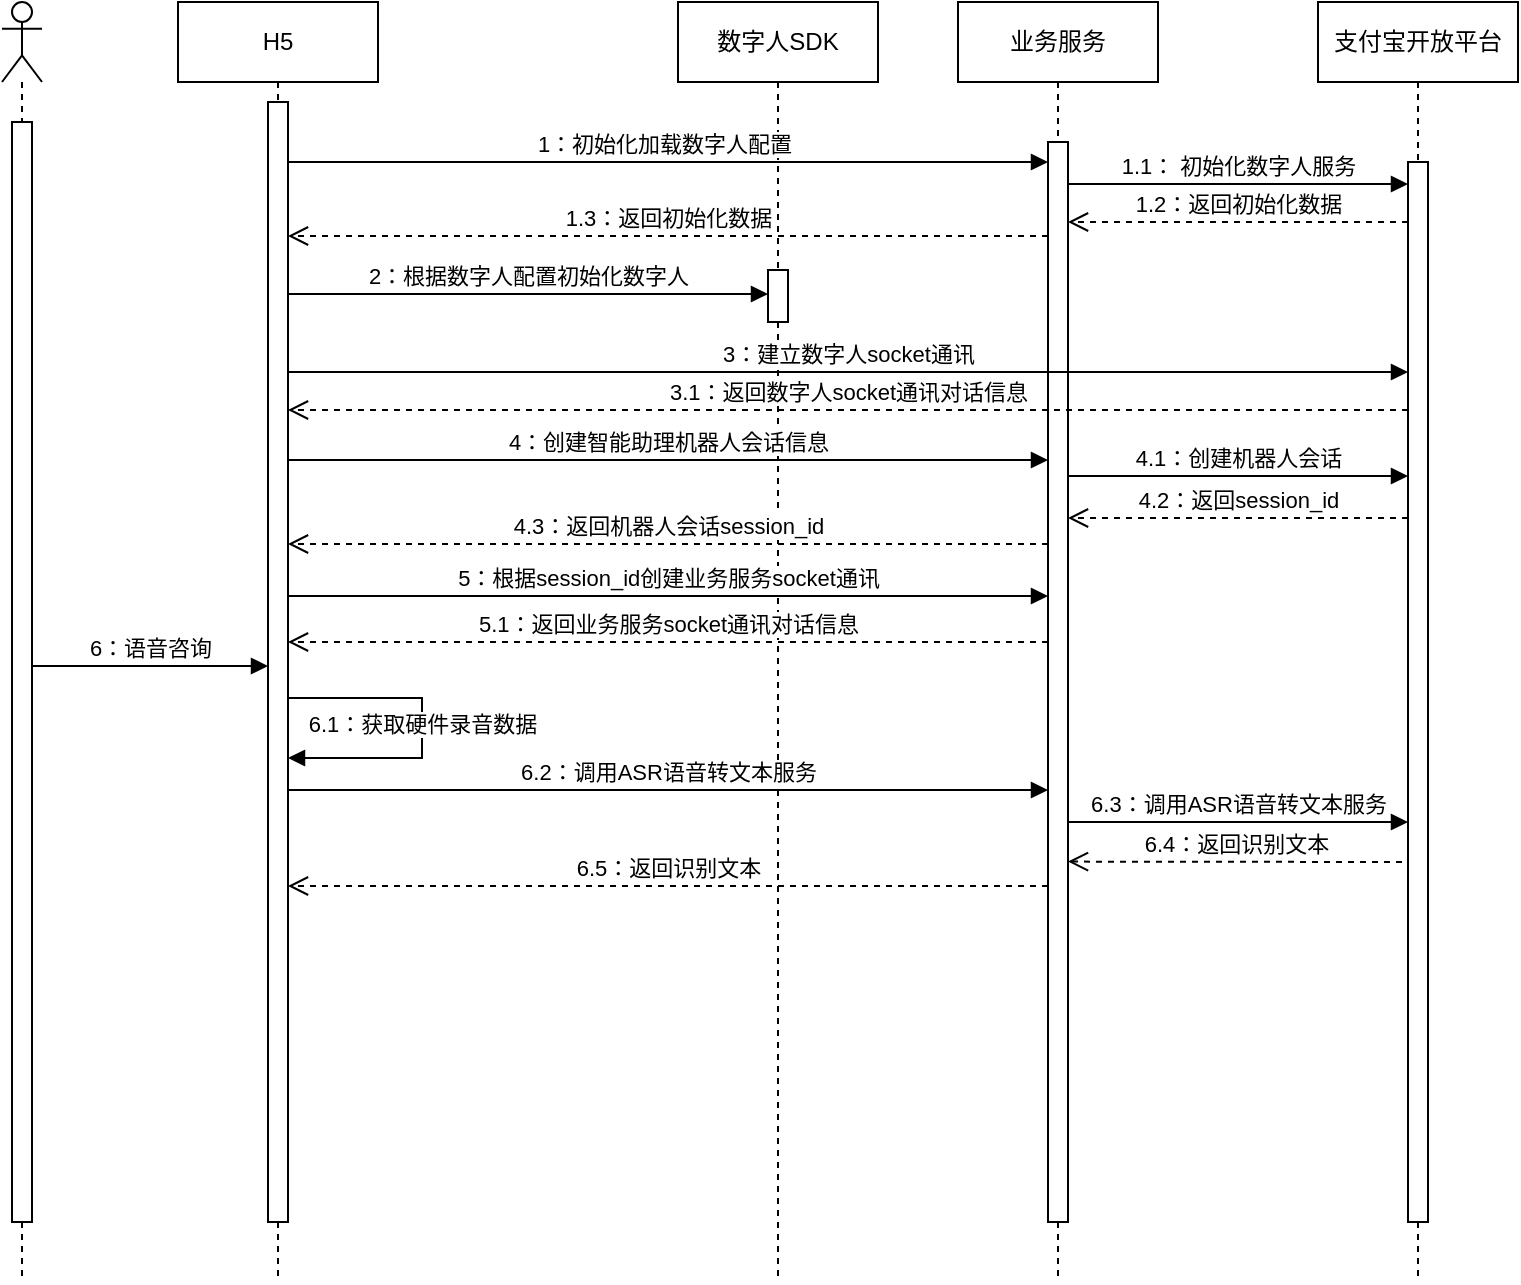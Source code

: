 <mxfile version="25.0.1">
  <diagram name="Page-1" id="2YBvvXClWsGukQMizWep">
    <mxGraphModel dx="1207" dy="545" grid="1" gridSize="10" guides="1" tooltips="1" connect="1" arrows="1" fold="1" page="1" pageScale="1" pageWidth="850" pageHeight="1100" math="0" shadow="0">
      <root>
        <mxCell id="0" />
        <mxCell id="1" parent="0" />
        <mxCell id="aM9ryv3xv72pqoxQDRHE-1" value="数字人SDK" style="shape=umlLifeline;perimeter=lifelinePerimeter;whiteSpace=wrap;html=1;container=0;dropTarget=0;collapsible=0;recursiveResize=0;outlineConnect=0;portConstraint=eastwest;newEdgeStyle={&quot;edgeStyle&quot;:&quot;elbowEdgeStyle&quot;,&quot;elbow&quot;:&quot;vertical&quot;,&quot;curved&quot;:0,&quot;rounded&quot;:0};" parent="1" vertex="1">
          <mxGeometry x="388" y="40" width="100" height="640" as="geometry" />
        </mxCell>
        <mxCell id="aM9ryv3xv72pqoxQDRHE-4" value="" style="html=1;points=[];perimeter=orthogonalPerimeter;outlineConnect=0;targetShapes=umlLifeline;portConstraint=eastwest;newEdgeStyle={&quot;edgeStyle&quot;:&quot;elbowEdgeStyle&quot;,&quot;elbow&quot;:&quot;vertical&quot;,&quot;curved&quot;:0,&quot;rounded&quot;:0};" parent="aM9ryv3xv72pqoxQDRHE-1" vertex="1">
          <mxGeometry x="45" y="134" width="10" height="26" as="geometry" />
        </mxCell>
        <mxCell id="aM9ryv3xv72pqoxQDRHE-5" value="业务服务" style="shape=umlLifeline;perimeter=lifelinePerimeter;whiteSpace=wrap;html=1;container=0;dropTarget=0;collapsible=0;recursiveResize=0;outlineConnect=0;portConstraint=eastwest;newEdgeStyle={&quot;edgeStyle&quot;:&quot;elbowEdgeStyle&quot;,&quot;elbow&quot;:&quot;vertical&quot;,&quot;curved&quot;:0,&quot;rounded&quot;:0};" parent="1" vertex="1">
          <mxGeometry x="528" y="40" width="100" height="640" as="geometry" />
        </mxCell>
        <mxCell id="aM9ryv3xv72pqoxQDRHE-6" value="" style="html=1;points=[];perimeter=orthogonalPerimeter;outlineConnect=0;targetShapes=umlLifeline;portConstraint=eastwest;newEdgeStyle={&quot;edgeStyle&quot;:&quot;elbowEdgeStyle&quot;,&quot;elbow&quot;:&quot;vertical&quot;,&quot;curved&quot;:0,&quot;rounded&quot;:0};" parent="aM9ryv3xv72pqoxQDRHE-5" vertex="1">
          <mxGeometry x="45" y="70" width="10" height="540" as="geometry" />
        </mxCell>
        <mxCell id="aM9ryv3xv72pqoxQDRHE-7" value="1：初始化加载数字人配置" style="html=1;verticalAlign=bottom;endArrow=block;edgeStyle=elbowEdgeStyle;elbow=vertical;curved=0;rounded=0;" parent="1" source="rcD4D6zJPvwMkZZzgvtl-10" target="aM9ryv3xv72pqoxQDRHE-6" edge="1">
          <mxGeometry relative="1" as="geometry">
            <mxPoint x="328" y="120" as="sourcePoint" />
            <Array as="points">
              <mxPoint x="413" y="120" />
            </Array>
          </mxGeometry>
        </mxCell>
        <mxCell id="rcD4D6zJPvwMkZZzgvtl-2" value="支付宝开放平台" style="shape=umlLifeline;perimeter=lifelinePerimeter;whiteSpace=wrap;html=1;container=0;dropTarget=0;collapsible=0;recursiveResize=0;outlineConnect=0;portConstraint=eastwest;newEdgeStyle={&quot;edgeStyle&quot;:&quot;elbowEdgeStyle&quot;,&quot;elbow&quot;:&quot;vertical&quot;,&quot;curved&quot;:0,&quot;rounded&quot;:0};" vertex="1" parent="1">
          <mxGeometry x="708" y="40" width="100" height="640" as="geometry" />
        </mxCell>
        <mxCell id="rcD4D6zJPvwMkZZzgvtl-3" value="" style="html=1;points=[];perimeter=orthogonalPerimeter;outlineConnect=0;targetShapes=umlLifeline;portConstraint=eastwest;newEdgeStyle={&quot;edgeStyle&quot;:&quot;elbowEdgeStyle&quot;,&quot;elbow&quot;:&quot;vertical&quot;,&quot;curved&quot;:0,&quot;rounded&quot;:0};" vertex="1" parent="rcD4D6zJPvwMkZZzgvtl-2">
          <mxGeometry x="45" y="80" width="10" height="530" as="geometry" />
        </mxCell>
        <mxCell id="rcD4D6zJPvwMkZZzgvtl-10" value="H5" style="shape=umlLifeline;perimeter=lifelinePerimeter;whiteSpace=wrap;html=1;container=0;dropTarget=0;collapsible=0;recursiveResize=0;outlineConnect=0;portConstraint=eastwest;newEdgeStyle={&quot;edgeStyle&quot;:&quot;elbowEdgeStyle&quot;,&quot;elbow&quot;:&quot;vertical&quot;,&quot;curved&quot;:0,&quot;rounded&quot;:0};" vertex="1" parent="1">
          <mxGeometry x="138" y="40" width="100" height="640" as="geometry" />
        </mxCell>
        <mxCell id="rcD4D6zJPvwMkZZzgvtl-13" value="" style="html=1;points=[];perimeter=orthogonalPerimeter;outlineConnect=0;targetShapes=umlLifeline;portConstraint=eastwest;newEdgeStyle={&quot;edgeStyle&quot;:&quot;elbowEdgeStyle&quot;,&quot;elbow&quot;:&quot;vertical&quot;,&quot;curved&quot;:0,&quot;rounded&quot;:0};" vertex="1" parent="rcD4D6zJPvwMkZZzgvtl-10">
          <mxGeometry x="45" y="50" width="10" height="560" as="geometry" />
        </mxCell>
        <mxCell id="rcD4D6zJPvwMkZZzgvtl-39" value="6.1：获取硬件录音数据" style="html=1;verticalAlign=bottom;endArrow=block;curved=0;rounded=0;" edge="1" parent="rcD4D6zJPvwMkZZzgvtl-10">
          <mxGeometry x="0.085" width="80" relative="1" as="geometry">
            <mxPoint x="55" y="348" as="sourcePoint" />
            <mxPoint x="55" y="378" as="targetPoint" />
            <Array as="points">
              <mxPoint x="122" y="348" />
              <mxPoint x="122" y="378" />
            </Array>
            <mxPoint as="offset" />
          </mxGeometry>
        </mxCell>
        <mxCell id="rcD4D6zJPvwMkZZzgvtl-15" value="1.3：返回初始化数据" style="html=1;verticalAlign=bottom;endArrow=open;dashed=1;endSize=8;edgeStyle=elbowEdgeStyle;elbow=vertical;curved=0;rounded=0;" edge="1" parent="1" source="aM9ryv3xv72pqoxQDRHE-6" target="rcD4D6zJPvwMkZZzgvtl-13">
          <mxGeometry relative="1" as="geometry">
            <mxPoint x="203" y="157" as="targetPoint" />
            <Array as="points">
              <mxPoint x="423" y="157" />
            </Array>
            <mxPoint x="483" y="157" as="sourcePoint" />
          </mxGeometry>
        </mxCell>
        <mxCell id="rcD4D6zJPvwMkZZzgvtl-18" value="1.2：返回初始化数据" style="html=1;verticalAlign=bottom;endArrow=open;dashed=1;endSize=8;edgeStyle=elbowEdgeStyle;elbow=vertical;curved=0;rounded=0;" edge="1" parent="1" target="aM9ryv3xv72pqoxQDRHE-6">
          <mxGeometry relative="1" as="geometry">
            <mxPoint x="618" y="150" as="targetPoint" />
            <Array as="points">
              <mxPoint x="693" y="150" />
            </Array>
            <mxPoint x="753" y="150" as="sourcePoint" />
          </mxGeometry>
        </mxCell>
        <mxCell id="rcD4D6zJPvwMkZZzgvtl-23" value="3.1：返回数字人socket通讯对话信息" style="html=1;verticalAlign=bottom;endArrow=open;dashed=1;endSize=8;curved=0;rounded=0;" edge="1" parent="1">
          <mxGeometry relative="1" as="geometry">
            <mxPoint x="753" y="244" as="sourcePoint" />
            <mxPoint x="193" y="244" as="targetPoint" />
          </mxGeometry>
        </mxCell>
        <mxCell id="rcD4D6zJPvwMkZZzgvtl-25" value="2：根据数字人配置初始化数字人" style="html=1;verticalAlign=bottom;endArrow=block;curved=0;rounded=0;" edge="1" parent="1">
          <mxGeometry width="80" relative="1" as="geometry">
            <mxPoint x="193" y="186" as="sourcePoint" />
            <mxPoint x="433" y="186" as="targetPoint" />
          </mxGeometry>
        </mxCell>
        <mxCell id="rcD4D6zJPvwMkZZzgvtl-26" value="1.1： 初始化数字人服务" style="html=1;verticalAlign=bottom;endArrow=block;curved=0;rounded=0;" edge="1" parent="1">
          <mxGeometry width="80" relative="1" as="geometry">
            <mxPoint x="583" y="131" as="sourcePoint" />
            <mxPoint x="753" y="131" as="targetPoint" />
          </mxGeometry>
        </mxCell>
        <mxCell id="rcD4D6zJPvwMkZZzgvtl-27" value="3：建立数字人socket通讯" style="html=1;verticalAlign=bottom;endArrow=block;curved=0;rounded=0;" edge="1" parent="1">
          <mxGeometry width="80" relative="1" as="geometry">
            <mxPoint x="193" y="225" as="sourcePoint" />
            <mxPoint x="753" y="225" as="targetPoint" />
          </mxGeometry>
        </mxCell>
        <mxCell id="rcD4D6zJPvwMkZZzgvtl-28" value="4：创建智能助理机器人会话信息" style="html=1;verticalAlign=bottom;endArrow=block;curved=0;rounded=0;" edge="1" parent="1">
          <mxGeometry width="80" relative="1" as="geometry">
            <mxPoint x="193" y="269" as="sourcePoint" />
            <mxPoint x="573" y="269" as="targetPoint" />
          </mxGeometry>
        </mxCell>
        <mxCell id="rcD4D6zJPvwMkZZzgvtl-29" value="4.3：返回机器人会话session_id" style="html=1;verticalAlign=bottom;endArrow=open;dashed=1;endSize=8;curved=0;rounded=0;" edge="1" parent="1">
          <mxGeometry relative="1" as="geometry">
            <mxPoint x="573" y="311" as="sourcePoint" />
            <mxPoint x="193" y="311" as="targetPoint" />
          </mxGeometry>
        </mxCell>
        <mxCell id="rcD4D6zJPvwMkZZzgvtl-30" value="5：根据session_id创建业务服务socket通讯" style="html=1;verticalAlign=bottom;endArrow=block;curved=0;rounded=0;" edge="1" parent="1">
          <mxGeometry width="80" relative="1" as="geometry">
            <mxPoint x="193" y="337" as="sourcePoint" />
            <mxPoint x="573" y="337" as="targetPoint" />
          </mxGeometry>
        </mxCell>
        <mxCell id="rcD4D6zJPvwMkZZzgvtl-31" value="5.1：返回业务服务socket通讯对话信息" style="html=1;verticalAlign=bottom;endArrow=open;dashed=1;endSize=8;curved=0;rounded=0;" edge="1" parent="1">
          <mxGeometry relative="1" as="geometry">
            <mxPoint x="573" y="360" as="sourcePoint" />
            <mxPoint x="193" y="360" as="targetPoint" />
          </mxGeometry>
        </mxCell>
        <mxCell id="rcD4D6zJPvwMkZZzgvtl-34" value="" style="shape=umlLifeline;perimeter=lifelinePerimeter;whiteSpace=wrap;html=1;container=1;dropTarget=0;collapsible=0;recursiveResize=0;outlineConnect=0;portConstraint=eastwest;newEdgeStyle={&quot;curved&quot;:0,&quot;rounded&quot;:0};participant=umlActor;" vertex="1" parent="1">
          <mxGeometry x="50" y="40" width="20" height="640" as="geometry" />
        </mxCell>
        <mxCell id="rcD4D6zJPvwMkZZzgvtl-37" value="" style="html=1;points=[[0,0,0,0,5],[0,1,0,0,-5],[1,0,0,0,5],[1,1,0,0,-5]];perimeter=orthogonalPerimeter;outlineConnect=0;targetShapes=umlLifeline;portConstraint=eastwest;newEdgeStyle={&quot;curved&quot;:0,&quot;rounded&quot;:0};" vertex="1" parent="rcD4D6zJPvwMkZZzgvtl-34">
          <mxGeometry x="5" y="60" width="10" height="550" as="geometry" />
        </mxCell>
        <mxCell id="rcD4D6zJPvwMkZZzgvtl-38" value="6：语音咨询" style="html=1;verticalAlign=bottom;endArrow=block;curved=0;rounded=0;" edge="1" parent="1">
          <mxGeometry width="80" relative="1" as="geometry">
            <mxPoint x="65" y="372" as="sourcePoint" />
            <mxPoint x="183" y="372" as="targetPoint" />
          </mxGeometry>
        </mxCell>
        <mxCell id="rcD4D6zJPvwMkZZzgvtl-40" value="4.1：创建机器人会话" style="html=1;verticalAlign=bottom;endArrow=block;curved=0;rounded=0;" edge="1" parent="1" source="aM9ryv3xv72pqoxQDRHE-6">
          <mxGeometry width="80" relative="1" as="geometry">
            <mxPoint x="600" y="277" as="sourcePoint" />
            <mxPoint x="753" y="277" as="targetPoint" />
          </mxGeometry>
        </mxCell>
        <mxCell id="rcD4D6zJPvwMkZZzgvtl-41" value="4.2：返回session_id" style="html=1;verticalAlign=bottom;endArrow=open;dashed=1;endSize=8;curved=0;rounded=0;" edge="1" parent="1" source="rcD4D6zJPvwMkZZzgvtl-3">
          <mxGeometry relative="1" as="geometry">
            <mxPoint x="757.5" y="298" as="sourcePoint" />
            <mxPoint x="583" y="298" as="targetPoint" />
          </mxGeometry>
        </mxCell>
        <mxCell id="rcD4D6zJPvwMkZZzgvtl-42" value="6.2：调用ASR语音转文本服务" style="html=1;verticalAlign=bottom;endArrow=block;curved=0;rounded=0;" edge="1" parent="1">
          <mxGeometry width="80" relative="1" as="geometry">
            <mxPoint x="193" y="434" as="sourcePoint" />
            <mxPoint x="573" y="434" as="targetPoint" />
          </mxGeometry>
        </mxCell>
        <mxCell id="rcD4D6zJPvwMkZZzgvtl-43" value="6.3：调用ASR语音转文本服务" style="html=1;verticalAlign=bottom;endArrow=block;curved=0;rounded=0;" edge="1" parent="1">
          <mxGeometry width="80" relative="1" as="geometry">
            <mxPoint x="583" y="450" as="sourcePoint" />
            <mxPoint x="753" y="450" as="targetPoint" />
          </mxGeometry>
        </mxCell>
        <mxCell id="rcD4D6zJPvwMkZZzgvtl-44" value="6.4：返回识别文本" style="html=1;verticalAlign=bottom;endArrow=open;dashed=1;endSize=8;curved=0;rounded=0;" edge="1" parent="1">
          <mxGeometry relative="1" as="geometry">
            <mxPoint x="750" y="470" as="sourcePoint" />
            <mxPoint x="583" y="469.8" as="targetPoint" />
          </mxGeometry>
        </mxCell>
        <mxCell id="rcD4D6zJPvwMkZZzgvtl-45" value="6.5：返回识别文本" style="html=1;verticalAlign=bottom;endArrow=open;dashed=1;endSize=8;curved=0;rounded=0;" edge="1" parent="1">
          <mxGeometry relative="1" as="geometry">
            <mxPoint x="573" y="482" as="sourcePoint" />
            <mxPoint x="193" y="482" as="targetPoint" />
          </mxGeometry>
        </mxCell>
      </root>
    </mxGraphModel>
  </diagram>
</mxfile>
